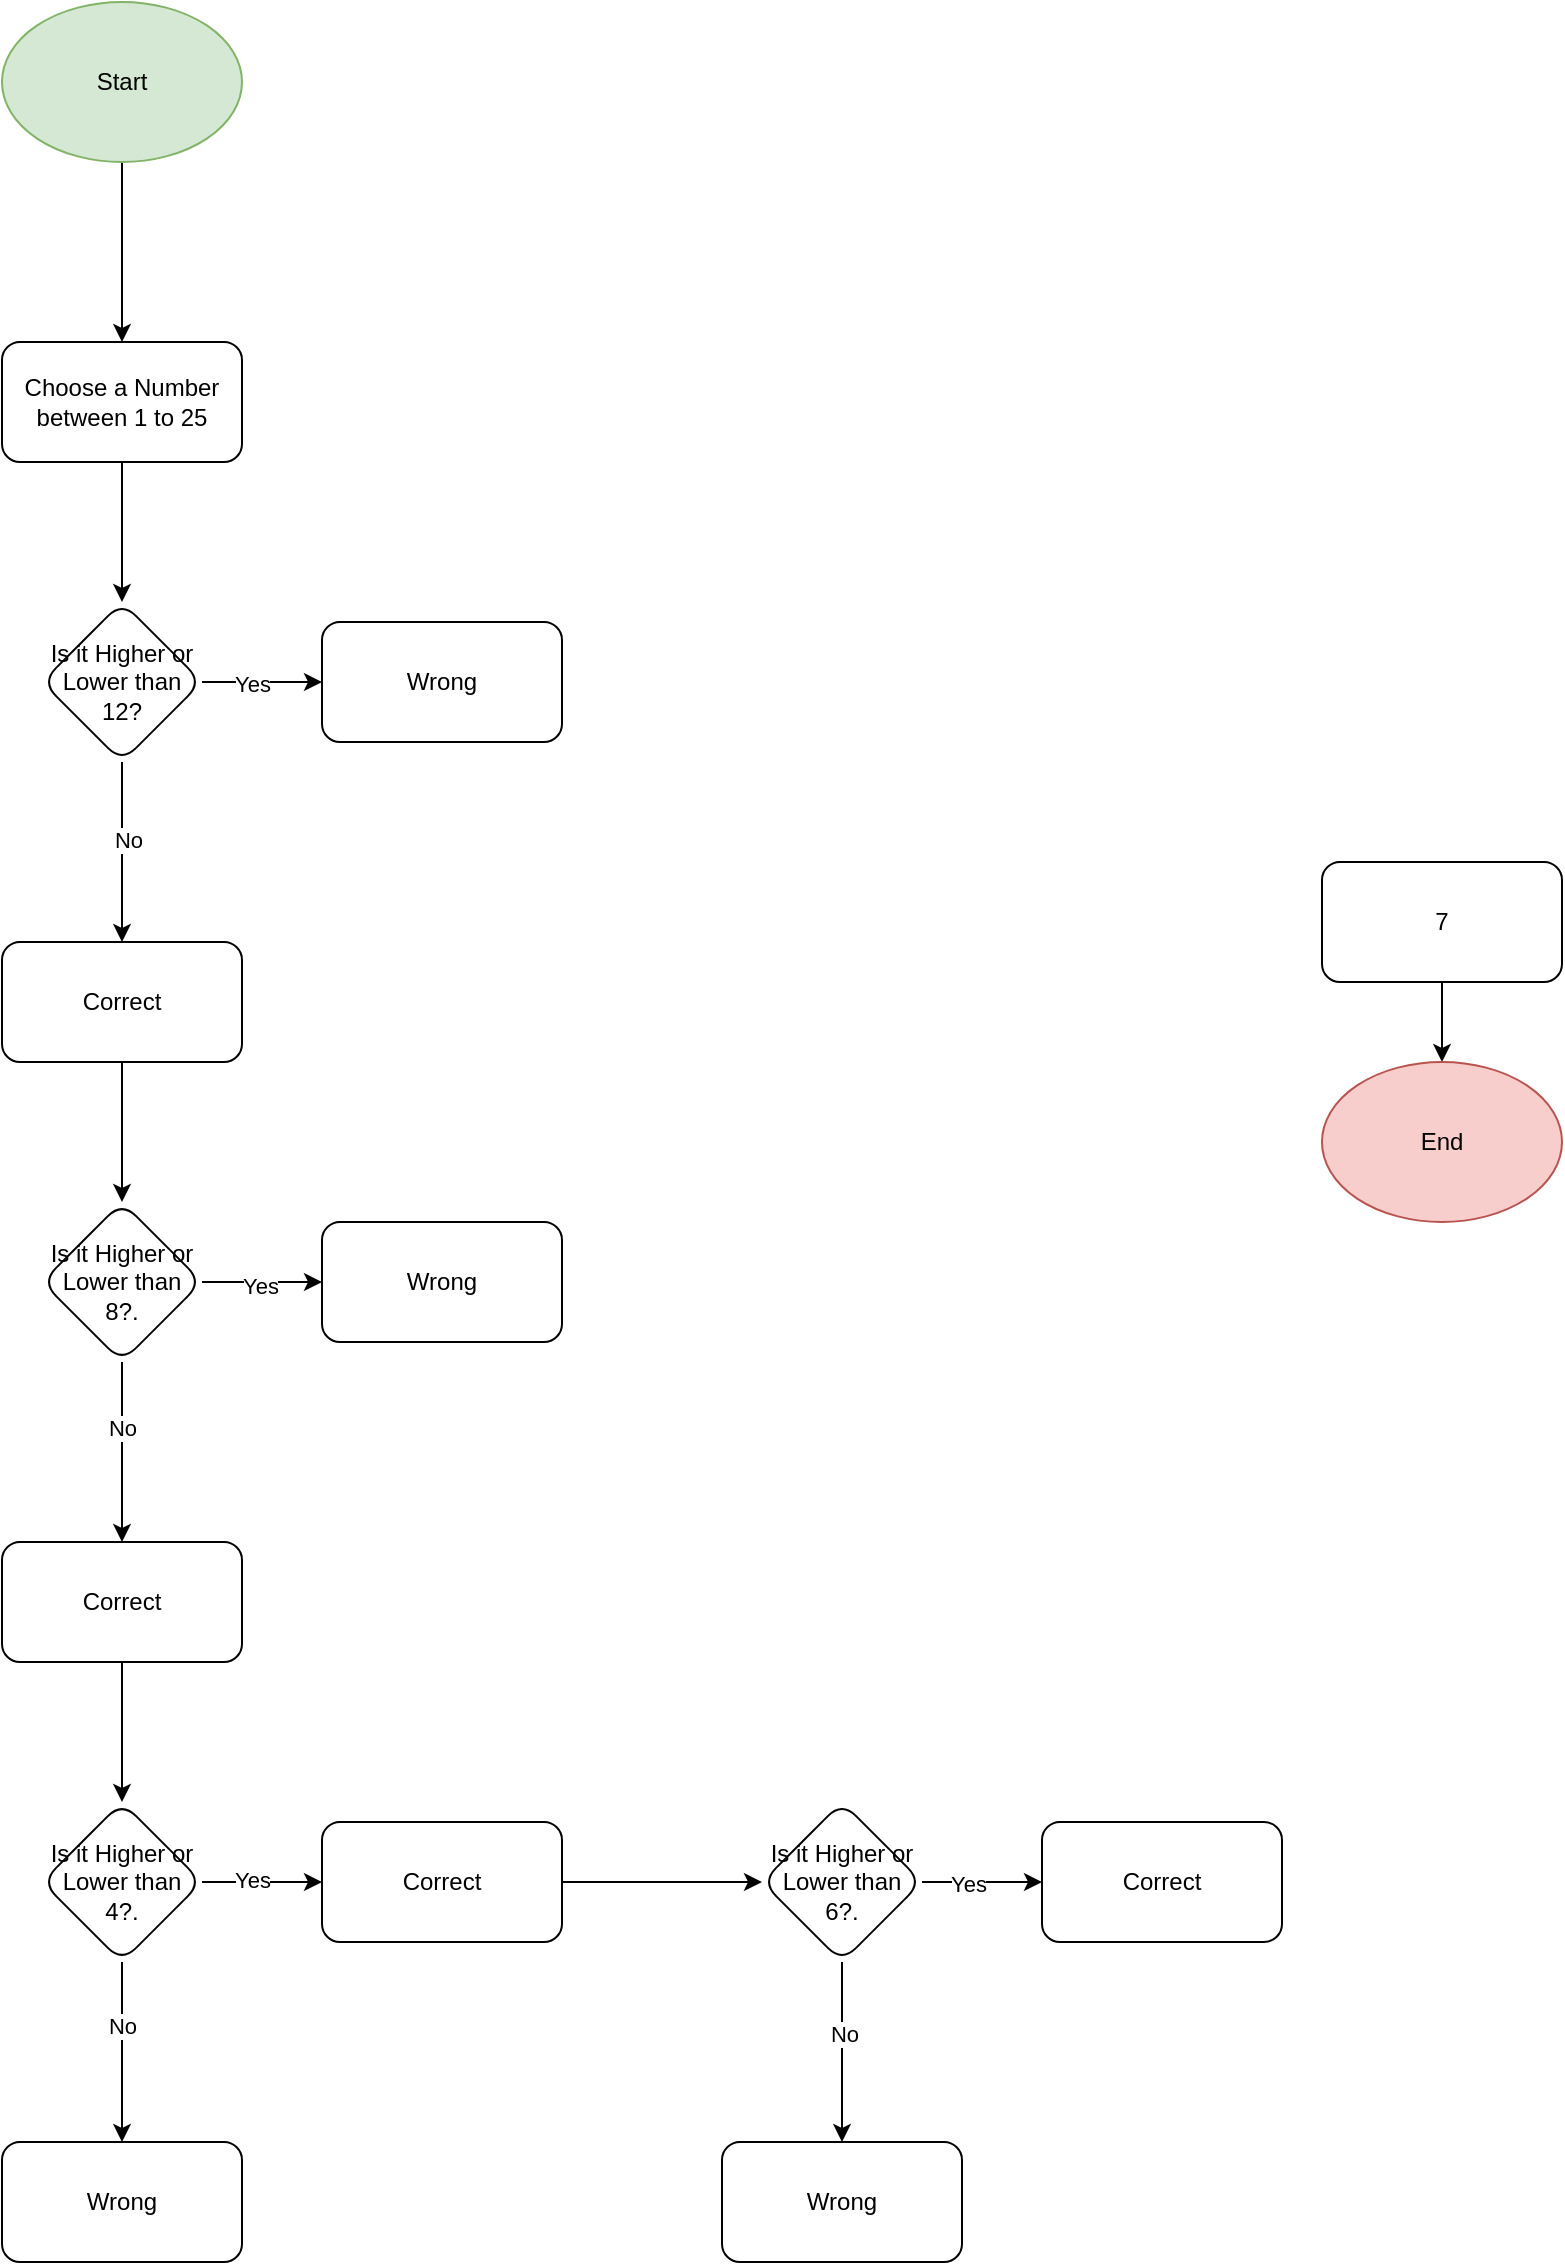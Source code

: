 <mxfile version="23.1.5" type="github">
  <diagram name="Page-1" id="fJ7hg3LSL8O3sAAXK8hL">
    <mxGraphModel dx="1434" dy="754" grid="1" gridSize="10" guides="1" tooltips="1" connect="1" arrows="1" fold="1" page="1" pageScale="1" pageWidth="850" pageHeight="1100" math="0" shadow="0">
      <root>
        <mxCell id="0" />
        <mxCell id="1" parent="0" />
        <mxCell id="yZECyWibJnEaQU9a-CN--3" value="" style="edgeStyle=orthogonalEdgeStyle;rounded=0;orthogonalLoop=1;jettySize=auto;html=1;" edge="1" parent="1" source="yZECyWibJnEaQU9a-CN--1" target="yZECyWibJnEaQU9a-CN--2">
          <mxGeometry relative="1" as="geometry" />
        </mxCell>
        <mxCell id="yZECyWibJnEaQU9a-CN--1" value="Start" style="ellipse;whiteSpace=wrap;html=1;fillColor=#d5e8d4;strokeColor=#82b366;" vertex="1" parent="1">
          <mxGeometry x="40" y="40" width="120" height="80" as="geometry" />
        </mxCell>
        <mxCell id="yZECyWibJnEaQU9a-CN--32" value="" style="edgeStyle=orthogonalEdgeStyle;rounded=0;orthogonalLoop=1;jettySize=auto;html=1;" edge="1" parent="1" source="yZECyWibJnEaQU9a-CN--2" target="yZECyWibJnEaQU9a-CN--31">
          <mxGeometry relative="1" as="geometry" />
        </mxCell>
        <mxCell id="yZECyWibJnEaQU9a-CN--2" value="Choose a Number between 1 to 25" style="rounded=1;whiteSpace=wrap;html=1;" vertex="1" parent="1">
          <mxGeometry x="40" y="210" width="120" height="60" as="geometry" />
        </mxCell>
        <mxCell id="yZECyWibJnEaQU9a-CN--28" value="" style="edgeStyle=orthogonalEdgeStyle;rounded=0;orthogonalLoop=1;jettySize=auto;html=1;" edge="1" parent="1" source="yZECyWibJnEaQU9a-CN--24" target="yZECyWibJnEaQU9a-CN--27">
          <mxGeometry relative="1" as="geometry" />
        </mxCell>
        <mxCell id="yZECyWibJnEaQU9a-CN--24" value="7" style="rounded=1;whiteSpace=wrap;html=1;" vertex="1" parent="1">
          <mxGeometry x="700" y="470" width="120" height="60" as="geometry" />
        </mxCell>
        <mxCell id="yZECyWibJnEaQU9a-CN--27" value="End" style="ellipse;whiteSpace=wrap;html=1;fillColor=#f8cecc;strokeColor=#b85450;" vertex="1" parent="1">
          <mxGeometry x="700" y="570" width="120" height="80" as="geometry" />
        </mxCell>
        <mxCell id="yZECyWibJnEaQU9a-CN--42" value="" style="edgeStyle=orthogonalEdgeStyle;rounded=0;orthogonalLoop=1;jettySize=auto;html=1;" edge="1" parent="1" source="yZECyWibJnEaQU9a-CN--31" target="yZECyWibJnEaQU9a-CN--41">
          <mxGeometry relative="1" as="geometry" />
        </mxCell>
        <mxCell id="yZECyWibJnEaQU9a-CN--45" value="Yes" style="edgeLabel;html=1;align=center;verticalAlign=middle;resizable=0;points=[];" vertex="1" connectable="0" parent="yZECyWibJnEaQU9a-CN--42">
          <mxGeometry x="-0.167" y="-1" relative="1" as="geometry">
            <mxPoint as="offset" />
          </mxGeometry>
        </mxCell>
        <mxCell id="yZECyWibJnEaQU9a-CN--44" value="" style="edgeStyle=orthogonalEdgeStyle;rounded=0;orthogonalLoop=1;jettySize=auto;html=1;" edge="1" parent="1" source="yZECyWibJnEaQU9a-CN--31" target="yZECyWibJnEaQU9a-CN--43">
          <mxGeometry relative="1" as="geometry" />
        </mxCell>
        <mxCell id="yZECyWibJnEaQU9a-CN--46" value="No" style="edgeLabel;html=1;align=center;verticalAlign=middle;resizable=0;points=[];" vertex="1" connectable="0" parent="yZECyWibJnEaQU9a-CN--44">
          <mxGeometry x="-0.133" y="3" relative="1" as="geometry">
            <mxPoint as="offset" />
          </mxGeometry>
        </mxCell>
        <mxCell id="yZECyWibJnEaQU9a-CN--31" value="Is it Higher or Lower than 12?" style="rhombus;whiteSpace=wrap;html=1;rounded=1;" vertex="1" parent="1">
          <mxGeometry x="60" y="340" width="80" height="80" as="geometry" />
        </mxCell>
        <mxCell id="yZECyWibJnEaQU9a-CN--41" value="Wrong" style="whiteSpace=wrap;html=1;rounded=1;" vertex="1" parent="1">
          <mxGeometry x="200" y="350" width="120" height="60" as="geometry" />
        </mxCell>
        <mxCell id="yZECyWibJnEaQU9a-CN--48" value="" style="edgeStyle=orthogonalEdgeStyle;rounded=0;orthogonalLoop=1;jettySize=auto;html=1;" edge="1" parent="1" source="yZECyWibJnEaQU9a-CN--43" target="yZECyWibJnEaQU9a-CN--47">
          <mxGeometry relative="1" as="geometry" />
        </mxCell>
        <mxCell id="yZECyWibJnEaQU9a-CN--43" value="Correct" style="rounded=1;whiteSpace=wrap;html=1;" vertex="1" parent="1">
          <mxGeometry x="40" y="510" width="120" height="60" as="geometry" />
        </mxCell>
        <mxCell id="yZECyWibJnEaQU9a-CN--50" value="" style="edgeStyle=orthogonalEdgeStyle;rounded=0;orthogonalLoop=1;jettySize=auto;html=1;" edge="1" parent="1" source="yZECyWibJnEaQU9a-CN--47" target="yZECyWibJnEaQU9a-CN--49">
          <mxGeometry relative="1" as="geometry" />
        </mxCell>
        <mxCell id="yZECyWibJnEaQU9a-CN--53" value="Yes" style="edgeLabel;html=1;align=center;verticalAlign=middle;resizable=0;points=[];" vertex="1" connectable="0" parent="yZECyWibJnEaQU9a-CN--50">
          <mxGeometry x="-0.033" y="-2" relative="1" as="geometry">
            <mxPoint as="offset" />
          </mxGeometry>
        </mxCell>
        <mxCell id="yZECyWibJnEaQU9a-CN--52" value="" style="edgeStyle=orthogonalEdgeStyle;rounded=0;orthogonalLoop=1;jettySize=auto;html=1;" edge="1" parent="1" source="yZECyWibJnEaQU9a-CN--47" target="yZECyWibJnEaQU9a-CN--51">
          <mxGeometry relative="1" as="geometry" />
        </mxCell>
        <mxCell id="yZECyWibJnEaQU9a-CN--54" value="No" style="edgeLabel;html=1;align=center;verticalAlign=middle;resizable=0;points=[];" vertex="1" connectable="0" parent="yZECyWibJnEaQU9a-CN--52">
          <mxGeometry x="-0.267" relative="1" as="geometry">
            <mxPoint as="offset" />
          </mxGeometry>
        </mxCell>
        <mxCell id="yZECyWibJnEaQU9a-CN--47" value="Is it Higher or Lower than 8?." style="rhombus;whiteSpace=wrap;html=1;rounded=1;" vertex="1" parent="1">
          <mxGeometry x="60" y="640" width="80" height="80" as="geometry" />
        </mxCell>
        <mxCell id="yZECyWibJnEaQU9a-CN--49" value="Wrong" style="whiteSpace=wrap;html=1;rounded=1;" vertex="1" parent="1">
          <mxGeometry x="200" y="650" width="120" height="60" as="geometry" />
        </mxCell>
        <mxCell id="yZECyWibJnEaQU9a-CN--56" value="" style="edgeStyle=orthogonalEdgeStyle;rounded=0;orthogonalLoop=1;jettySize=auto;html=1;" edge="1" parent="1" source="yZECyWibJnEaQU9a-CN--51" target="yZECyWibJnEaQU9a-CN--55">
          <mxGeometry relative="1" as="geometry" />
        </mxCell>
        <mxCell id="yZECyWibJnEaQU9a-CN--51" value="Correct" style="rounded=1;whiteSpace=wrap;html=1;" vertex="1" parent="1">
          <mxGeometry x="40" y="810" width="120" height="60" as="geometry" />
        </mxCell>
        <mxCell id="yZECyWibJnEaQU9a-CN--58" value="" style="edgeStyle=orthogonalEdgeStyle;rounded=0;orthogonalLoop=1;jettySize=auto;html=1;" edge="1" parent="1" source="yZECyWibJnEaQU9a-CN--55" target="yZECyWibJnEaQU9a-CN--57">
          <mxGeometry relative="1" as="geometry" />
        </mxCell>
        <mxCell id="yZECyWibJnEaQU9a-CN--61" value="Yes" style="edgeLabel;html=1;align=center;verticalAlign=middle;resizable=0;points=[];" vertex="1" connectable="0" parent="yZECyWibJnEaQU9a-CN--58">
          <mxGeometry x="-0.167" y="1" relative="1" as="geometry">
            <mxPoint as="offset" />
          </mxGeometry>
        </mxCell>
        <mxCell id="yZECyWibJnEaQU9a-CN--60" value="" style="edgeStyle=orthogonalEdgeStyle;rounded=0;orthogonalLoop=1;jettySize=auto;html=1;" edge="1" parent="1" source="yZECyWibJnEaQU9a-CN--55" target="yZECyWibJnEaQU9a-CN--59">
          <mxGeometry relative="1" as="geometry" />
        </mxCell>
        <mxCell id="yZECyWibJnEaQU9a-CN--62" value="No" style="edgeLabel;html=1;align=center;verticalAlign=middle;resizable=0;points=[];" vertex="1" connectable="0" parent="yZECyWibJnEaQU9a-CN--60">
          <mxGeometry x="-0.289" relative="1" as="geometry">
            <mxPoint as="offset" />
          </mxGeometry>
        </mxCell>
        <mxCell id="yZECyWibJnEaQU9a-CN--55" value="Is it Higher or Lower than 4?." style="rhombus;whiteSpace=wrap;html=1;rounded=1;" vertex="1" parent="1">
          <mxGeometry x="60" y="940" width="80" height="80" as="geometry" />
        </mxCell>
        <mxCell id="yZECyWibJnEaQU9a-CN--64" value="" style="edgeStyle=orthogonalEdgeStyle;rounded=0;orthogonalLoop=1;jettySize=auto;html=1;" edge="1" parent="1" source="yZECyWibJnEaQU9a-CN--57" target="yZECyWibJnEaQU9a-CN--63">
          <mxGeometry relative="1" as="geometry" />
        </mxCell>
        <mxCell id="yZECyWibJnEaQU9a-CN--57" value="Correct" style="whiteSpace=wrap;html=1;rounded=1;" vertex="1" parent="1">
          <mxGeometry x="200" y="950" width="120" height="60" as="geometry" />
        </mxCell>
        <mxCell id="yZECyWibJnEaQU9a-CN--59" value="Wrong" style="rounded=1;whiteSpace=wrap;html=1;" vertex="1" parent="1">
          <mxGeometry x="40" y="1110" width="120" height="60" as="geometry" />
        </mxCell>
        <mxCell id="yZECyWibJnEaQU9a-CN--66" value="" style="edgeStyle=orthogonalEdgeStyle;rounded=0;orthogonalLoop=1;jettySize=auto;html=1;" edge="1" parent="1" source="yZECyWibJnEaQU9a-CN--63" target="yZECyWibJnEaQU9a-CN--65">
          <mxGeometry relative="1" as="geometry" />
        </mxCell>
        <mxCell id="yZECyWibJnEaQU9a-CN--70" value="No" style="edgeLabel;html=1;align=center;verticalAlign=middle;resizable=0;points=[];" vertex="1" connectable="0" parent="yZECyWibJnEaQU9a-CN--66">
          <mxGeometry x="-0.2" y="1" relative="1" as="geometry">
            <mxPoint as="offset" />
          </mxGeometry>
        </mxCell>
        <mxCell id="yZECyWibJnEaQU9a-CN--68" value="" style="edgeStyle=orthogonalEdgeStyle;rounded=0;orthogonalLoop=1;jettySize=auto;html=1;" edge="1" parent="1" source="yZECyWibJnEaQU9a-CN--63" target="yZECyWibJnEaQU9a-CN--67">
          <mxGeometry relative="1" as="geometry" />
        </mxCell>
        <mxCell id="yZECyWibJnEaQU9a-CN--69" value="Yes" style="edgeLabel;html=1;align=center;verticalAlign=middle;resizable=0;points=[];" vertex="1" connectable="0" parent="yZECyWibJnEaQU9a-CN--68">
          <mxGeometry x="-0.233" y="-1" relative="1" as="geometry">
            <mxPoint as="offset" />
          </mxGeometry>
        </mxCell>
        <mxCell id="yZECyWibJnEaQU9a-CN--63" value="Is it Higher or Lower than 6?." style="rhombus;whiteSpace=wrap;html=1;rounded=1;" vertex="1" parent="1">
          <mxGeometry x="420" y="940" width="80" height="80" as="geometry" />
        </mxCell>
        <mxCell id="yZECyWibJnEaQU9a-CN--65" value="Wrong" style="rounded=1;whiteSpace=wrap;html=1;" vertex="1" parent="1">
          <mxGeometry x="400" y="1110" width="120" height="60" as="geometry" />
        </mxCell>
        <mxCell id="yZECyWibJnEaQU9a-CN--67" value="Correct" style="whiteSpace=wrap;html=1;rounded=1;" vertex="1" parent="1">
          <mxGeometry x="560" y="950" width="120" height="60" as="geometry" />
        </mxCell>
      </root>
    </mxGraphModel>
  </diagram>
</mxfile>
